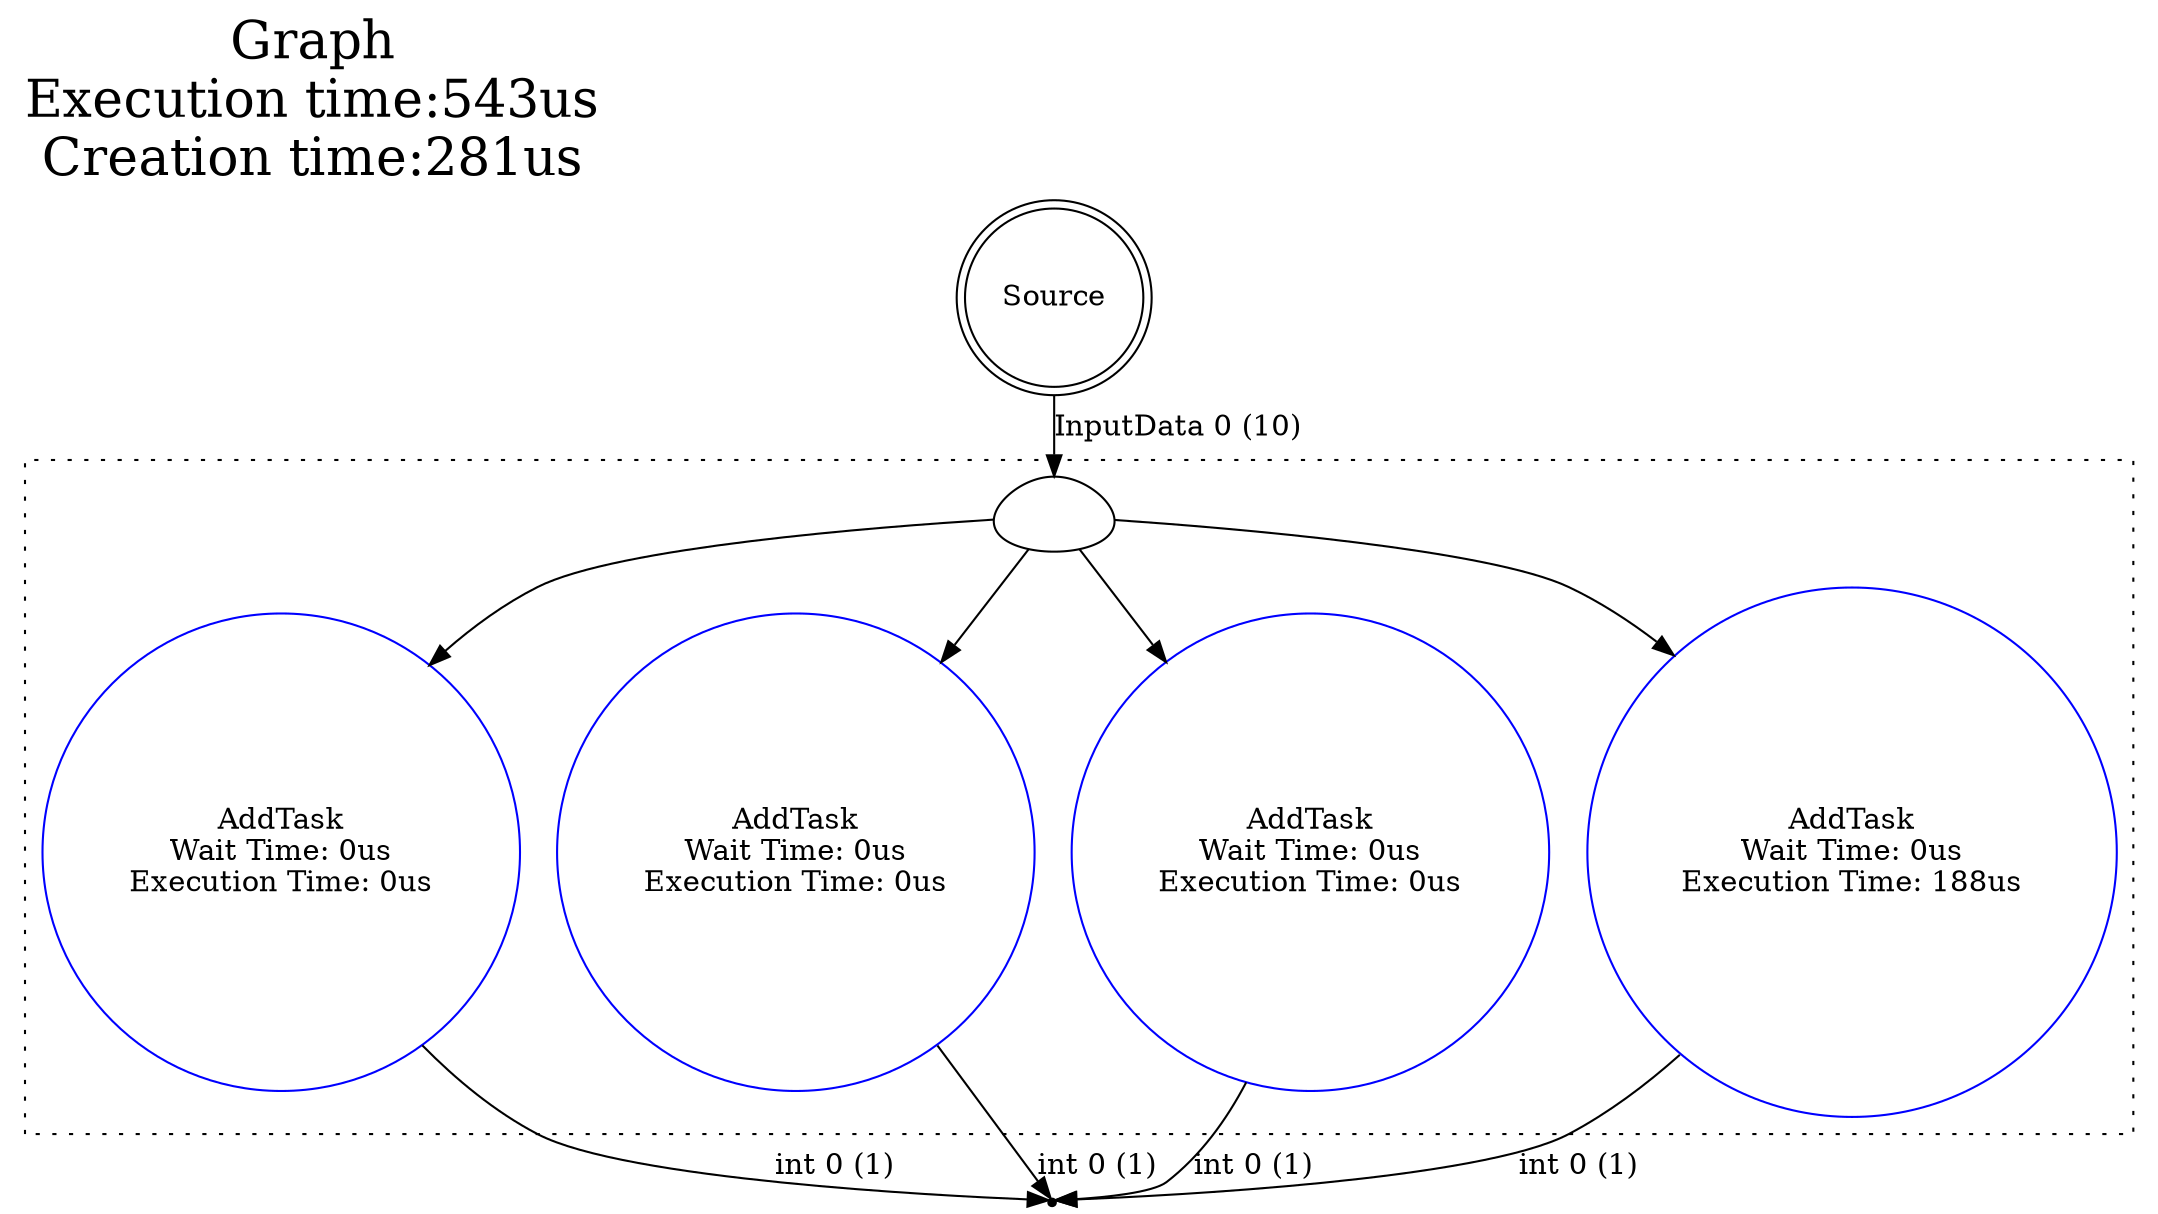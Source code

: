 digraph x0x55c5749aa5b0 {
label="Graph\nExecution time:543us\nCreation time:281us"; fontsize=25; penwidth=5; ranksep=0; labelloc=top; labeljust=left;
subgraph clusterx0x55c5749a9f68 {
label=""; penwidth=1; style=dotted;
boxx0x55c5749a9f68[label="", shape=egg];
x0x55c5749a9f68 [label="AddTask\nWait Time: 0us\nExecution Time: 0us",shape=circle,color="#0000ff"];
x0x55c5749ab428 [label="AddTask\nWait Time: 0us\nExecution Time: 0us",shape=circle,color="#0000ff"];
x0x55c5749abae8 [label="AddTask\nWait Time: 0us\nExecution Time: 0us",shape=circle,color="#0000ff"];
x0x55c5749abd78 [label="AddTask\nWait Time: 0us\nExecution Time: 188us",shape=circle,color="#0000ff"];
}
x0x55c5749aa828 [label="Source", shape=doublecircle];
x0x55c5749aaa58 [label="Sink",shape=point];
boxx0x55c5749a9f68 -> x0x55c5749a9f68
x0x55c5749a9f68 -> x0x55c5749aaa58[label="int 0 (1)",ltail=clusterx0x55c5749a9f68];
boxx0x55c5749a9f68 -> x0x55c5749ab428
x0x55c5749ab428 -> x0x55c5749aaa58[label="int 0 (1)",ltail=clusterx0x55c5749a9f68];
boxx0x55c5749a9f68 -> x0x55c5749abae8
x0x55c5749abae8 -> x0x55c5749aaa58[label="int 0 (1)",ltail=clusterx0x55c5749a9f68];
boxx0x55c5749a9f68 -> x0x55c5749abd78
x0x55c5749abd78 -> x0x55c5749aaa58[label="int 0 (1)",ltail=clusterx0x55c5749a9f68];
x0x55c5749aa828 -> boxx0x55c5749a9f68[label="InputData 0 (10)",lhead=clusterx0x55c5749a9f68];
}
